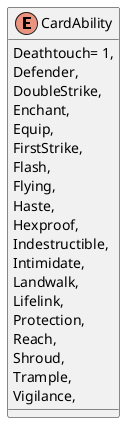 @startuml
enum CardAbility {
    Deathtouch= 1,
    Defender,
    DoubleStrike,
    Enchant,
    Equip,
    FirstStrike,
    Flash,
    Flying,
    Haste,
    Hexproof,
    Indestructible,
    Intimidate,
    Landwalk,
    Lifelink,
    Protection,
    Reach,
    Shroud,
    Trample,
    Vigilance,
}
@enduml
